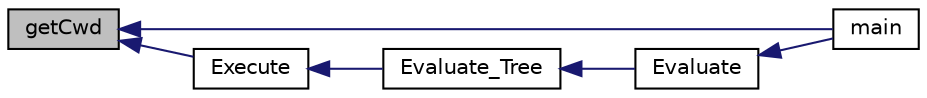 digraph "getCwd"
{
  edge [fontname="Helvetica",fontsize="10",labelfontname="Helvetica",labelfontsize="10"];
  node [fontname="Helvetica",fontsize="10",shape=record];
  rankdir="LR";
  Node1 [label="getCwd",height=0.2,width=0.4,color="black", fillcolor="grey75", style="filled", fontcolor="black"];
  Node1 -> Node2 [dir="back",color="midnightblue",fontsize="10",style="solid",fontname="Helvetica"];
  Node2 [label="main",height=0.2,width=0.4,color="black", fillcolor="white", style="filled",URL="$shell_2src_2main_8cpp.html#a0ddf1224851353fc92bfbff6f499fa97"];
  Node1 -> Node3 [dir="back",color="midnightblue",fontsize="10",style="solid",fontname="Helvetica"];
  Node3 [label="Execute",height=0.2,width=0.4,color="black", fillcolor="white", style="filled",URL="$Evaluate_8cpp.html#a79150b4042ae7db5ea8e8aa1b45b60e8",tooltip="Executes a given command, taking redirect descriptors from the top of the stacks. ..."];
  Node3 -> Node4 [dir="back",color="midnightblue",fontsize="10",style="solid",fontname="Helvetica"];
  Node4 [label="Evaluate_Tree",height=0.2,width=0.4,color="black", fillcolor="white", style="filled",URL="$Evaluate_8cpp.html#aab83877ec794b9c71e963bac1b0dde76",tooltip="Opens redirects, pushes them to the stack, creates pipes between programs and executes simple command..."];
  Node4 -> Node5 [dir="back",color="midnightblue",fontsize="10",style="solid",fontname="Helvetica"];
  Node5 [label="Evaluate",height=0.2,width=0.4,color="black", fillcolor="white", style="filled",URL="$Evaluate_8cpp.html#a5d3c299a17a0f0bfb94634b82449ddba",tooltip="Parses a complex command and calls Evaluate_Tree on the AST obtained from parsing. "];
  Node5 -> Node2 [dir="back",color="midnightblue",fontsize="10",style="solid",fontname="Helvetica"];
}
